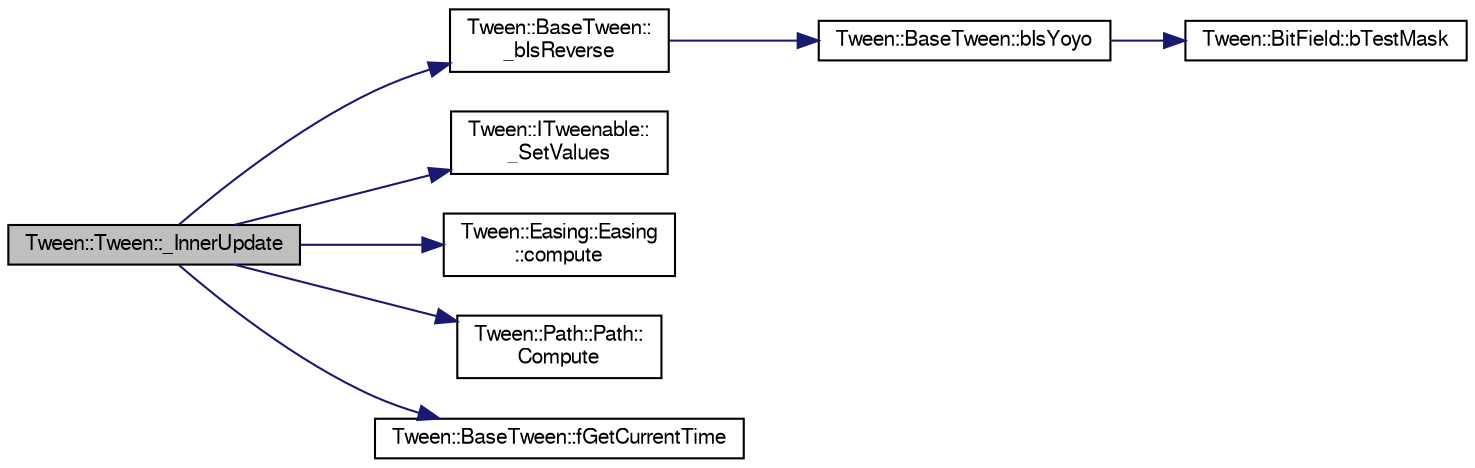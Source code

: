 digraph "Tween::Tween::_InnerUpdate"
{
  bgcolor="transparent";
  edge [fontname="FreeSans",fontsize="10",labelfontname="FreeSans",labelfontsize="10"];
  node [fontname="FreeSans",fontsize="10",shape=record];
  rankdir="LR";
  Node1 [label="Tween::Tween::_InnerUpdate",height=0.2,width=0.4,color="black", fillcolor="grey75", style="filled" fontcolor="black"];
  Node1 -> Node2 [color="midnightblue",fontsize="10",style="solid",fontname="FreeSans"];
  Node2 [label="Tween::BaseTween::\l_bIsReverse",height=0.2,width=0.4,color="black",URL="$dc/d9e/classTween_1_1BaseTween.html#a54f19908dbd037a2c54b23868c154d0b"];
  Node2 -> Node3 [color="midnightblue",fontsize="10",style="solid",fontname="FreeSans"];
  Node3 [label="Tween::BaseTween::bIsYoyo",height=0.2,width=0.4,color="black",URL="$dc/d9e/classTween_1_1BaseTween.html#aee5ba7023663297feda12de3ef5723fb"];
  Node3 -> Node4 [color="midnightblue",fontsize="10",style="solid",fontname="FreeSans"];
  Node4 [label="Tween::BitField::bTestMask",height=0.2,width=0.4,color="black",URL="$dc/d42/classTween_1_1BitField.html#ae337c0285a888d03cbcd7c8cc8f99e24"];
  Node1 -> Node5 [color="midnightblue",fontsize="10",style="solid",fontname="FreeSans"];
  Node5 [label="Tween::ITweenable::\l_SetValues",height=0.2,width=0.4,color="black",URL="$d3/de6/classTween_1_1ITweenable.html#a9704355d9be2429834da6fd075573d6d"];
  Node1 -> Node6 [color="midnightblue",fontsize="10",style="solid",fontname="FreeSans"];
  Node6 [label="Tween::Easing::Easing\l::compute",height=0.2,width=0.4,color="black",URL="$d2/d1c/classTween_1_1Easing_1_1Easing.html#abc901b183eca773d2a139e0f1cb18fe5"];
  Node1 -> Node7 [color="midnightblue",fontsize="10",style="solid",fontname="FreeSans"];
  Node7 [label="Tween::Path::Path::\lCompute",height=0.2,width=0.4,color="black",URL="$df/d53/classTween_1_1Path_1_1Path.html#a56c3dffcfa3037ce3a36ddebdcde5633"];
  Node1 -> Node8 [color="midnightblue",fontsize="10",style="solid",fontname="FreeSans"];
  Node8 [label="Tween::BaseTween::fGetCurrentTime",height=0.2,width=0.4,color="black",URL="$dc/d9e/classTween_1_1BaseTween.html#aec03166e13d113fbf8151fc1ad99c2f2"];
}
